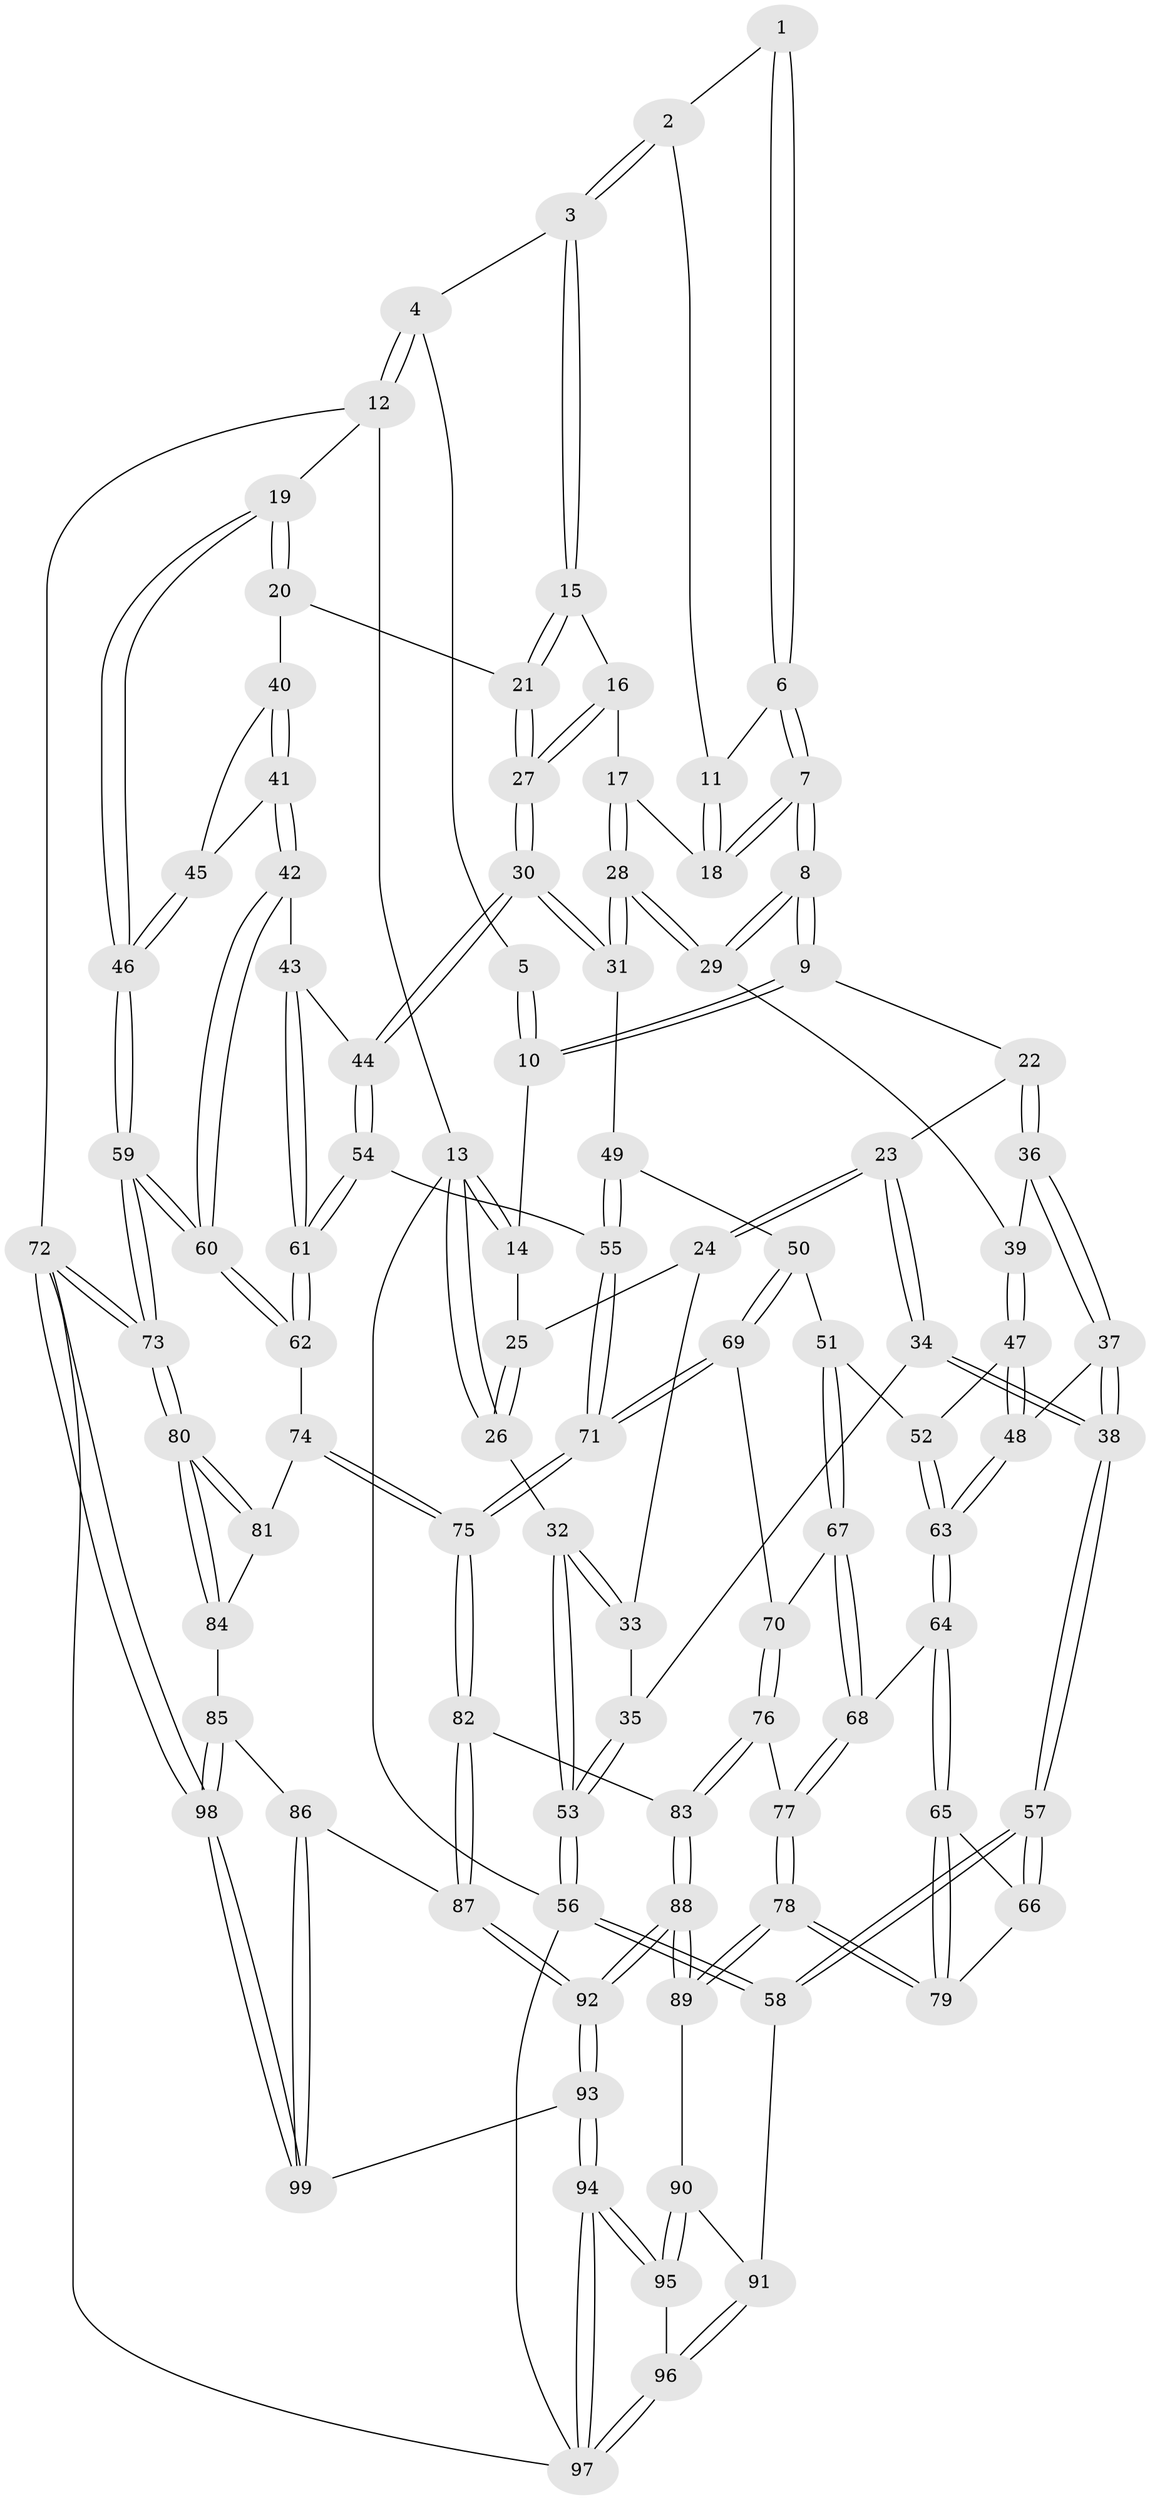 // coarse degree distribution, {4: 0.3333333333333333, 9: 0.03333333333333333, 5: 0.23333333333333334, 6: 0.03333333333333333, 2: 0.1, 7: 0.06666666666666667, 3: 0.2}
// Generated by graph-tools (version 1.1) at 2025/21/03/04/25 18:21:22]
// undirected, 99 vertices, 244 edges
graph export_dot {
graph [start="1"]
  node [color=gray90,style=filled];
  1 [pos="+0.5746006786344089+0.03156754615841583"];
  2 [pos="+0.7197339523302833+0.03305934346090216"];
  3 [pos="+0.8685328237587964+0"];
  4 [pos="+0.9329628243336664+0"];
  5 [pos="+0.476967521749615+0"];
  6 [pos="+0.586268027275415+0.07506782116506376"];
  7 [pos="+0.5673884290557477+0.15542681500409317"];
  8 [pos="+0.5028404095002952+0.23756595862798044"];
  9 [pos="+0.345441551106377+0.07348394558111225"];
  10 [pos="+0.31613508334938456+0"];
  11 [pos="+0.6865118703948384+0.07862550706290466"];
  12 [pos="+1+0"];
  13 [pos="+0+0"];
  14 [pos="+0.26150792330741374+0"];
  15 [pos="+0.8514832290416406+0.061212764244890146"];
  16 [pos="+0.740532732174336+0.15160507990172137"];
  17 [pos="+0.7073286122269935+0.15822131284141014"];
  18 [pos="+0.6967090006094016+0.14906993521159329"];
  19 [pos="+1+0.1937883369626922"];
  20 [pos="+0.9091209922872537+0.24041593619572438"];
  21 [pos="+0.9014465505777424+0.2390130842797062"];
  22 [pos="+0.2543354591951038+0.1899854706619637"];
  23 [pos="+0.16661974314289252+0.19857277990161035"];
  24 [pos="+0.11498153877332914+0.16028254391884414"];
  25 [pos="+0.11597628177702518+0.097321261972408"];
  26 [pos="+0+0.0012090835617323316"];
  27 [pos="+0.8451461154292511+0.27530928099461516"];
  28 [pos="+0.6869550752119854+0.32373695510689565"];
  29 [pos="+0.5049506662111121+0.25042172607433993"];
  30 [pos="+0.7643539480764472+0.3552424838976476"];
  31 [pos="+0.7114300227830732+0.34657590243463454"];
  32 [pos="+0+0.07022429157229498"];
  33 [pos="+0.048670017772466316+0.18241452297377897"];
  34 [pos="+0.10375082929910513+0.3708105967516338"];
  35 [pos="+0.05980189846850881+0.35659815807253226"];
  36 [pos="+0.27463291183950334+0.2703204690948142"];
  37 [pos="+0.22398696651932215+0.4237399869000706"];
  38 [pos="+0.16315646367868802+0.42735400759893183"];
  39 [pos="+0.46795328528657204+0.3040786425522555"];
  40 [pos="+0.9503702251342663+0.3514254441111012"];
  41 [pos="+0.9076711836397283+0.4494754526937555"];
  42 [pos="+0.8935717054150234+0.4626708190188264"];
  43 [pos="+0.8890835301704436+0.46309747780437865"];
  44 [pos="+0.7845193372890457+0.3892851502702051"];
  45 [pos="+1+0.3942893657501849"];
  46 [pos="+1+0.39323908170359734"];
  47 [pos="+0.4504267190543457+0.3600468589173284"];
  48 [pos="+0.25953610187375015+0.4400499100858587"];
  49 [pos="+0.6839205730024834+0.3834623190929633"];
  50 [pos="+0.5547758643601517+0.508126063715319"];
  51 [pos="+0.5180084695352625+0.4909289432395234"];
  52 [pos="+0.49638452873719585+0.46741095730358"];
  53 [pos="+0+0.3587594333574482"];
  54 [pos="+0.7544177763458559+0.5191779310029715"];
  55 [pos="+0.6861426798702488+0.5831964923224442"];
  56 [pos="+0+0.7155958597892405"];
  57 [pos="+0.037653118880068115+0.676553972488718"];
  58 [pos="+0+0.7215118814105849"];
  59 [pos="+1+0.6396658138422788"];
  60 [pos="+1+0.6387593904994622"];
  61 [pos="+0.8585911473689676+0.5929062720135365"];
  62 [pos="+0.8612917308902083+0.6128094582023702"];
  63 [pos="+0.3157570057446665+0.5407821254517987"];
  64 [pos="+0.32663758899896345+0.6021884468423454"];
  65 [pos="+0.31923668881694467+0.6089555849600103"];
  66 [pos="+0.1646426193285749+0.6635569477642319"];
  67 [pos="+0.401563820008549+0.6142751329738866"];
  68 [pos="+0.3682901592774246+0.6189467545019249"];
  69 [pos="+0.6107004539069882+0.6180710126784744"];
  70 [pos="+0.4872320499733297+0.6496532547073522"];
  71 [pos="+0.6440808028301328+0.6435245134386791"];
  72 [pos="+1+1"];
  73 [pos="+1+0.8947858149566795"];
  74 [pos="+0.8532055875116349+0.623460959212461"];
  75 [pos="+0.6741042084851416+0.7036450568893989"];
  76 [pos="+0.45771033160995683+0.7534920714679351"];
  77 [pos="+0.40911305018290844+0.7472309523272213"];
  78 [pos="+0.3135182758119093+0.820001142275986"];
  79 [pos="+0.2980669293226647+0.7584798657080657"];
  80 [pos="+1+0.8675336660124734"];
  81 [pos="+0.8840490116695721+0.7065434818018844"];
  82 [pos="+0.6722323731961456+0.7527340731603802"];
  83 [pos="+0.5064002432597814+0.7904370887728035"];
  84 [pos="+0.7785287114957699+0.8479849510869883"];
  85 [pos="+0.7701583528042191+0.8492927514150703"];
  86 [pos="+0.7414179350217687+0.8407770640937691"];
  87 [pos="+0.7040696679783073+0.8150561122180737"];
  88 [pos="+0.43994182143101584+0.9452531916553155"];
  89 [pos="+0.30389313099072407+0.8454257914866133"];
  90 [pos="+0.27913946363765624+0.8539007907743855"];
  91 [pos="+0.04543389816426408+0.7862751726889806"];
  92 [pos="+0.48431916810628634+1"];
  93 [pos="+0.4811875282541985+1"];
  94 [pos="+0.3018856528687127+1"];
  95 [pos="+0.24202693468310799+0.9587635027756671"];
  96 [pos="+0.09382671812166121+0.9583548447534397"];
  97 [pos="+0.039140715999414516+1"];
  98 [pos="+0.9680886566418765+1"];
  99 [pos="+0.6522997338714822+1"];
  1 -- 2;
  1 -- 6;
  1 -- 6;
  2 -- 3;
  2 -- 3;
  2 -- 11;
  3 -- 4;
  3 -- 15;
  3 -- 15;
  4 -- 5;
  4 -- 12;
  4 -- 12;
  5 -- 10;
  5 -- 10;
  6 -- 7;
  6 -- 7;
  6 -- 11;
  7 -- 8;
  7 -- 8;
  7 -- 18;
  7 -- 18;
  8 -- 9;
  8 -- 9;
  8 -- 29;
  8 -- 29;
  9 -- 10;
  9 -- 10;
  9 -- 22;
  10 -- 14;
  11 -- 18;
  11 -- 18;
  12 -- 13;
  12 -- 19;
  12 -- 72;
  13 -- 14;
  13 -- 14;
  13 -- 26;
  13 -- 26;
  13 -- 56;
  14 -- 25;
  15 -- 16;
  15 -- 21;
  15 -- 21;
  16 -- 17;
  16 -- 27;
  16 -- 27;
  17 -- 18;
  17 -- 28;
  17 -- 28;
  19 -- 20;
  19 -- 20;
  19 -- 46;
  19 -- 46;
  20 -- 21;
  20 -- 40;
  21 -- 27;
  21 -- 27;
  22 -- 23;
  22 -- 36;
  22 -- 36;
  23 -- 24;
  23 -- 24;
  23 -- 34;
  23 -- 34;
  24 -- 25;
  24 -- 33;
  25 -- 26;
  25 -- 26;
  26 -- 32;
  27 -- 30;
  27 -- 30;
  28 -- 29;
  28 -- 29;
  28 -- 31;
  28 -- 31;
  29 -- 39;
  30 -- 31;
  30 -- 31;
  30 -- 44;
  30 -- 44;
  31 -- 49;
  32 -- 33;
  32 -- 33;
  32 -- 53;
  32 -- 53;
  33 -- 35;
  34 -- 35;
  34 -- 38;
  34 -- 38;
  35 -- 53;
  35 -- 53;
  36 -- 37;
  36 -- 37;
  36 -- 39;
  37 -- 38;
  37 -- 38;
  37 -- 48;
  38 -- 57;
  38 -- 57;
  39 -- 47;
  39 -- 47;
  40 -- 41;
  40 -- 41;
  40 -- 45;
  41 -- 42;
  41 -- 42;
  41 -- 45;
  42 -- 43;
  42 -- 60;
  42 -- 60;
  43 -- 44;
  43 -- 61;
  43 -- 61;
  44 -- 54;
  44 -- 54;
  45 -- 46;
  45 -- 46;
  46 -- 59;
  46 -- 59;
  47 -- 48;
  47 -- 48;
  47 -- 52;
  48 -- 63;
  48 -- 63;
  49 -- 50;
  49 -- 55;
  49 -- 55;
  50 -- 51;
  50 -- 69;
  50 -- 69;
  51 -- 52;
  51 -- 67;
  51 -- 67;
  52 -- 63;
  52 -- 63;
  53 -- 56;
  53 -- 56;
  54 -- 55;
  54 -- 61;
  54 -- 61;
  55 -- 71;
  55 -- 71;
  56 -- 58;
  56 -- 58;
  56 -- 97;
  57 -- 58;
  57 -- 58;
  57 -- 66;
  57 -- 66;
  58 -- 91;
  59 -- 60;
  59 -- 60;
  59 -- 73;
  59 -- 73;
  60 -- 62;
  60 -- 62;
  61 -- 62;
  61 -- 62;
  62 -- 74;
  63 -- 64;
  63 -- 64;
  64 -- 65;
  64 -- 65;
  64 -- 68;
  65 -- 66;
  65 -- 79;
  65 -- 79;
  66 -- 79;
  67 -- 68;
  67 -- 68;
  67 -- 70;
  68 -- 77;
  68 -- 77;
  69 -- 70;
  69 -- 71;
  69 -- 71;
  70 -- 76;
  70 -- 76;
  71 -- 75;
  71 -- 75;
  72 -- 73;
  72 -- 73;
  72 -- 98;
  72 -- 98;
  72 -- 97;
  73 -- 80;
  73 -- 80;
  74 -- 75;
  74 -- 75;
  74 -- 81;
  75 -- 82;
  75 -- 82;
  76 -- 77;
  76 -- 83;
  76 -- 83;
  77 -- 78;
  77 -- 78;
  78 -- 79;
  78 -- 79;
  78 -- 89;
  78 -- 89;
  80 -- 81;
  80 -- 81;
  80 -- 84;
  80 -- 84;
  81 -- 84;
  82 -- 83;
  82 -- 87;
  82 -- 87;
  83 -- 88;
  83 -- 88;
  84 -- 85;
  85 -- 86;
  85 -- 98;
  85 -- 98;
  86 -- 87;
  86 -- 99;
  86 -- 99;
  87 -- 92;
  87 -- 92;
  88 -- 89;
  88 -- 89;
  88 -- 92;
  88 -- 92;
  89 -- 90;
  90 -- 91;
  90 -- 95;
  90 -- 95;
  91 -- 96;
  91 -- 96;
  92 -- 93;
  92 -- 93;
  93 -- 94;
  93 -- 94;
  93 -- 99;
  94 -- 95;
  94 -- 95;
  94 -- 97;
  94 -- 97;
  95 -- 96;
  96 -- 97;
  96 -- 97;
  98 -- 99;
  98 -- 99;
}
